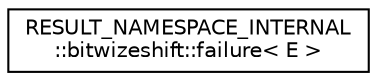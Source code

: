 digraph "Graphical Class Hierarchy"
{
 // LATEX_PDF_SIZE
  edge [fontname="Helvetica",fontsize="10",labelfontname="Helvetica",labelfontsize="10"];
  node [fontname="Helvetica",fontsize="10",shape=record];
  rankdir="LR";
  Node0 [label="RESULT_NAMESPACE_INTERNAL\l::bitwizeshift::failure\< E \>",height=0.2,width=0.4,color="black", fillcolor="white", style="filled",URL="$d8/dc2/classRESULT__NAMESPACE__INTERNAL_1_1bitwizeshift_1_1failure.html",tooltip="A semantic type used for distinguishing failure values in an API that returns result types."];
}
